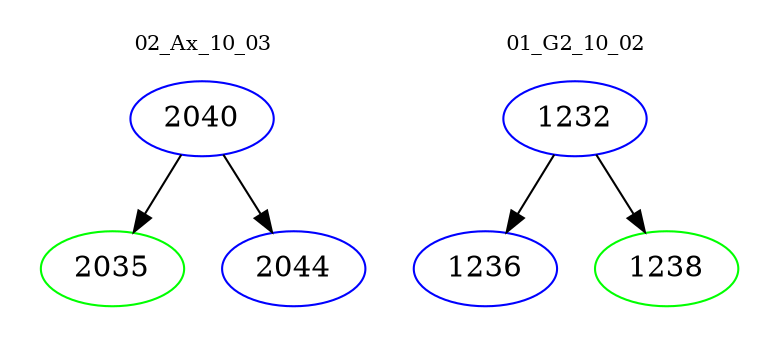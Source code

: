 digraph{
subgraph cluster_0 {
color = white
label = "02_Ax_10_03";
fontsize=10;
T0_2040 [label="2040", color="blue"]
T0_2040 -> T0_2035 [color="black"]
T0_2035 [label="2035", color="green"]
T0_2040 -> T0_2044 [color="black"]
T0_2044 [label="2044", color="blue"]
}
subgraph cluster_1 {
color = white
label = "01_G2_10_02";
fontsize=10;
T1_1232 [label="1232", color="blue"]
T1_1232 -> T1_1236 [color="black"]
T1_1236 [label="1236", color="blue"]
T1_1232 -> T1_1238 [color="black"]
T1_1238 [label="1238", color="green"]
}
}
